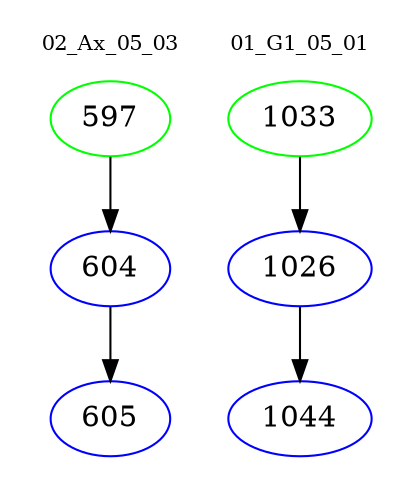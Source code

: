 digraph{
subgraph cluster_0 {
color = white
label = "02_Ax_05_03";
fontsize=10;
T0_597 [label="597", color="green"]
T0_597 -> T0_604 [color="black"]
T0_604 [label="604", color="blue"]
T0_604 -> T0_605 [color="black"]
T0_605 [label="605", color="blue"]
}
subgraph cluster_1 {
color = white
label = "01_G1_05_01";
fontsize=10;
T1_1033 [label="1033", color="green"]
T1_1033 -> T1_1026 [color="black"]
T1_1026 [label="1026", color="blue"]
T1_1026 -> T1_1044 [color="black"]
T1_1044 [label="1044", color="blue"]
}
}

